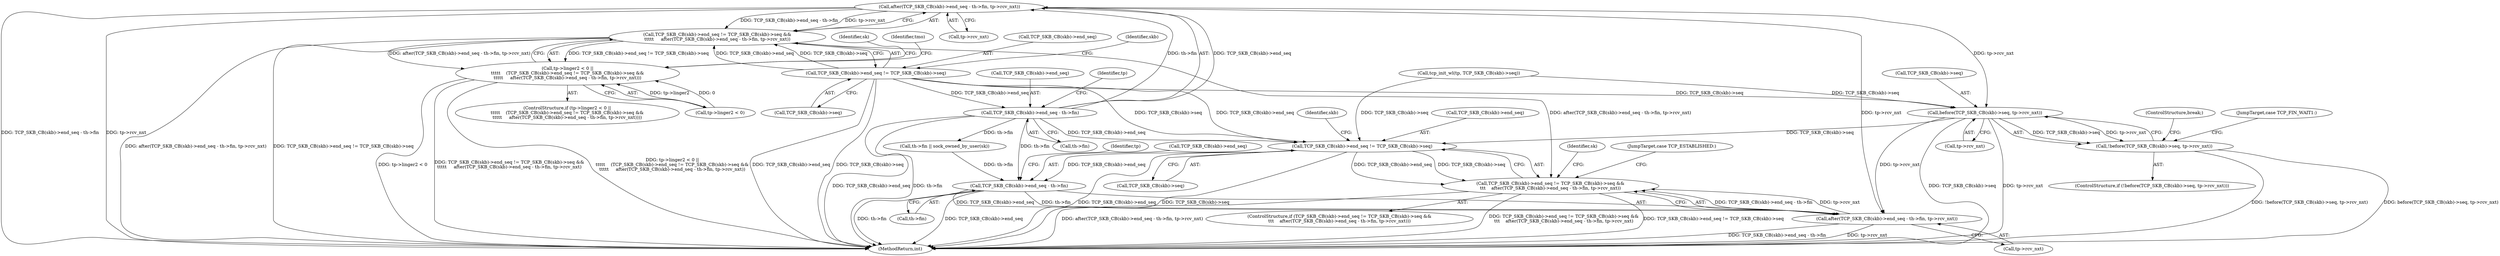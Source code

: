 digraph "0_linux_fdf5af0daf8019cec2396cdef8fb042d80fe71fa@pointer" {
"1000376" [label="(Call,after(TCP_SKB_CB(skb)->end_seq - th->fin, tp->rcv_nxt))"];
"1000377" [label="(Call,TCP_SKB_CB(skb)->end_seq - th->fin)"];
"1000367" [label="(Call,TCP_SKB_CB(skb)->end_seq != TCP_SKB_CB(skb)->seq)"];
"1000366" [label="(Call,TCP_SKB_CB(skb)->end_seq != TCP_SKB_CB(skb)->seq &&\n\t\t\t\t\t     after(TCP_SKB_CB(skb)->end_seq - th->fin, tp->rcv_nxt))"];
"1000360" [label="(Call,tp->linger2 < 0 ||\n\t\t\t\t\t    (TCP_SKB_CB(skb)->end_seq != TCP_SKB_CB(skb)->seq &&\n\t\t\t\t\t     after(TCP_SKB_CB(skb)->end_seq - th->fin, tp->rcv_nxt)))"];
"1000498" [label="(Call,TCP_SKB_CB(skb)->end_seq != TCP_SKB_CB(skb)->seq &&\n\t\t\t    after(TCP_SKB_CB(skb)->end_seq - th->fin, tp->rcv_nxt))"];
"1000479" [label="(Call,before(TCP_SKB_CB(skb)->seq, tp->rcv_nxt))"];
"1000478" [label="(Call,!before(TCP_SKB_CB(skb)->seq, tp->rcv_nxt))"];
"1000499" [label="(Call,TCP_SKB_CB(skb)->end_seq != TCP_SKB_CB(skb)->seq)"];
"1000509" [label="(Call,TCP_SKB_CB(skb)->end_seq - th->fin)"];
"1000508" [label="(Call,after(TCP_SKB_CB(skb)->end_seq - th->fin, tp->rcv_nxt))"];
"1000557" [label="(MethodReturn,int)"];
"1000367" [label="(Call,TCP_SKB_CB(skb)->end_seq != TCP_SKB_CB(skb)->seq)"];
"1000484" [label="(Call,tp->rcv_nxt)"];
"1000366" [label="(Call,TCP_SKB_CB(skb)->end_seq != TCP_SKB_CB(skb)->seq &&\n\t\t\t\t\t     after(TCP_SKB_CB(skb)->end_seq - th->fin, tp->rcv_nxt))"];
"1000518" [label="(Identifier,tp)"];
"1000376" [label="(Call,after(TCP_SKB_CB(skb)->end_seq - th->fin, tp->rcv_nxt))"];
"1000390" [label="(Identifier,sk)"];
"1000523" [label="(Identifier,sk)"];
"1000413" [label="(Call,th->fin || sock_owned_by_user(sk))"];
"1000498" [label="(Call,TCP_SKB_CB(skb)->end_seq != TCP_SKB_CB(skb)->seq &&\n\t\t\t    after(TCP_SKB_CB(skb)->end_seq - th->fin, tp->rcv_nxt))"];
"1000368" [label="(Call,TCP_SKB_CB(skb)->end_seq)"];
"1000497" [label="(ControlStructure,if (TCP_SKB_CB(skb)->end_seq != TCP_SKB_CB(skb)->seq &&\n\t\t\t    after(TCP_SKB_CB(skb)->end_seq - th->fin, tp->rcv_nxt)))"];
"1000382" [label="(Call,th->fin)"];
"1000500" [label="(Call,TCP_SKB_CB(skb)->end_seq)"];
"1000359" [label="(ControlStructure,if (tp->linger2 < 0 ||\n\t\t\t\t\t    (TCP_SKB_CB(skb)->end_seq != TCP_SKB_CB(skb)->seq &&\n\t\t\t\t\t     after(TCP_SKB_CB(skb)->end_seq - th->fin, tp->rcv_nxt))))"];
"1000480" [label="(Call,TCP_SKB_CB(skb)->seq)"];
"1000478" [label="(Call,!before(TCP_SKB_CB(skb)->seq, tp->rcv_nxt))"];
"1000360" [label="(Call,tp->linger2 < 0 ||\n\t\t\t\t\t    (TCP_SKB_CB(skb)->end_seq != TCP_SKB_CB(skb)->seq &&\n\t\t\t\t\t     after(TCP_SKB_CB(skb)->end_seq - th->fin, tp->rcv_nxt)))"];
"1000378" [label="(Call,TCP_SKB_CB(skb)->end_seq)"];
"1000510" [label="(Call,TCP_SKB_CB(skb)->end_seq)"];
"1000372" [label="(Call,TCP_SKB_CB(skb)->seq)"];
"1000398" [label="(Identifier,tmo)"];
"1000380" [label="(Identifier,skb)"];
"1000361" [label="(Call,tp->linger2 < 0)"];
"1000287" [label="(Call,tcp_init_wl(tp, TCP_SKB_CB(skb)->seq))"];
"1000529" [label="(JumpTarget,case TCP_ESTABLISHED:)"];
"1000509" [label="(Call,TCP_SKB_CB(skb)->end_seq - th->fin)"];
"1000385" [label="(Call,tp->rcv_nxt)"];
"1000386" [label="(Identifier,tp)"];
"1000512" [label="(Identifier,skb)"];
"1000504" [label="(Call,TCP_SKB_CB(skb)->seq)"];
"1000499" [label="(Call,TCP_SKB_CB(skb)->end_seq != TCP_SKB_CB(skb)->seq)"];
"1000479" [label="(Call,before(TCP_SKB_CB(skb)->seq, tp->rcv_nxt))"];
"1000477" [label="(ControlStructure,if (!before(TCP_SKB_CB(skb)->seq, tp->rcv_nxt)))"];
"1000517" [label="(Call,tp->rcv_nxt)"];
"1000488" [label="(JumpTarget,case TCP_FIN_WAIT1:)"];
"1000514" [label="(Call,th->fin)"];
"1000377" [label="(Call,TCP_SKB_CB(skb)->end_seq - th->fin)"];
"1000508" [label="(Call,after(TCP_SKB_CB(skb)->end_seq - th->fin, tp->rcv_nxt))"];
"1000487" [label="(ControlStructure,break;)"];
"1000376" -> "1000366"  [label="AST: "];
"1000376" -> "1000385"  [label="CFG: "];
"1000377" -> "1000376"  [label="AST: "];
"1000385" -> "1000376"  [label="AST: "];
"1000366" -> "1000376"  [label="CFG: "];
"1000376" -> "1000557"  [label="DDG: TCP_SKB_CB(skb)->end_seq - th->fin"];
"1000376" -> "1000557"  [label="DDG: tp->rcv_nxt"];
"1000376" -> "1000366"  [label="DDG: TCP_SKB_CB(skb)->end_seq - th->fin"];
"1000376" -> "1000366"  [label="DDG: tp->rcv_nxt"];
"1000377" -> "1000376"  [label="DDG: TCP_SKB_CB(skb)->end_seq"];
"1000377" -> "1000376"  [label="DDG: th->fin"];
"1000376" -> "1000479"  [label="DDG: tp->rcv_nxt"];
"1000376" -> "1000508"  [label="DDG: tp->rcv_nxt"];
"1000377" -> "1000382"  [label="CFG: "];
"1000378" -> "1000377"  [label="AST: "];
"1000382" -> "1000377"  [label="AST: "];
"1000386" -> "1000377"  [label="CFG: "];
"1000377" -> "1000557"  [label="DDG: TCP_SKB_CB(skb)->end_seq"];
"1000377" -> "1000557"  [label="DDG: th->fin"];
"1000367" -> "1000377"  [label="DDG: TCP_SKB_CB(skb)->end_seq"];
"1000377" -> "1000413"  [label="DDG: th->fin"];
"1000377" -> "1000499"  [label="DDG: TCP_SKB_CB(skb)->end_seq"];
"1000377" -> "1000509"  [label="DDG: th->fin"];
"1000367" -> "1000366"  [label="AST: "];
"1000367" -> "1000372"  [label="CFG: "];
"1000368" -> "1000367"  [label="AST: "];
"1000372" -> "1000367"  [label="AST: "];
"1000380" -> "1000367"  [label="CFG: "];
"1000366" -> "1000367"  [label="CFG: "];
"1000367" -> "1000557"  [label="DDG: TCP_SKB_CB(skb)->end_seq"];
"1000367" -> "1000557"  [label="DDG: TCP_SKB_CB(skb)->seq"];
"1000367" -> "1000366"  [label="DDG: TCP_SKB_CB(skb)->end_seq"];
"1000367" -> "1000366"  [label="DDG: TCP_SKB_CB(skb)->seq"];
"1000367" -> "1000479"  [label="DDG: TCP_SKB_CB(skb)->seq"];
"1000367" -> "1000499"  [label="DDG: TCP_SKB_CB(skb)->end_seq"];
"1000367" -> "1000499"  [label="DDG: TCP_SKB_CB(skb)->seq"];
"1000366" -> "1000360"  [label="AST: "];
"1000360" -> "1000366"  [label="CFG: "];
"1000366" -> "1000557"  [label="DDG: after(TCP_SKB_CB(skb)->end_seq - th->fin, tp->rcv_nxt)"];
"1000366" -> "1000557"  [label="DDG: TCP_SKB_CB(skb)->end_seq != TCP_SKB_CB(skb)->seq"];
"1000366" -> "1000360"  [label="DDG: TCP_SKB_CB(skb)->end_seq != TCP_SKB_CB(skb)->seq"];
"1000366" -> "1000360"  [label="DDG: after(TCP_SKB_CB(skb)->end_seq - th->fin, tp->rcv_nxt)"];
"1000366" -> "1000498"  [label="DDG: after(TCP_SKB_CB(skb)->end_seq - th->fin, tp->rcv_nxt)"];
"1000360" -> "1000359"  [label="AST: "];
"1000360" -> "1000361"  [label="CFG: "];
"1000361" -> "1000360"  [label="AST: "];
"1000390" -> "1000360"  [label="CFG: "];
"1000398" -> "1000360"  [label="CFG: "];
"1000360" -> "1000557"  [label="DDG: tp->linger2 < 0"];
"1000360" -> "1000557"  [label="DDG: TCP_SKB_CB(skb)->end_seq != TCP_SKB_CB(skb)->seq &&\n\t\t\t\t\t     after(TCP_SKB_CB(skb)->end_seq - th->fin, tp->rcv_nxt)"];
"1000360" -> "1000557"  [label="DDG: tp->linger2 < 0 ||\n\t\t\t\t\t    (TCP_SKB_CB(skb)->end_seq != TCP_SKB_CB(skb)->seq &&\n\t\t\t\t\t     after(TCP_SKB_CB(skb)->end_seq - th->fin, tp->rcv_nxt))"];
"1000361" -> "1000360"  [label="DDG: tp->linger2"];
"1000361" -> "1000360"  [label="DDG: 0"];
"1000498" -> "1000497"  [label="AST: "];
"1000498" -> "1000499"  [label="CFG: "];
"1000498" -> "1000508"  [label="CFG: "];
"1000499" -> "1000498"  [label="AST: "];
"1000508" -> "1000498"  [label="AST: "];
"1000523" -> "1000498"  [label="CFG: "];
"1000529" -> "1000498"  [label="CFG: "];
"1000498" -> "1000557"  [label="DDG: TCP_SKB_CB(skb)->end_seq != TCP_SKB_CB(skb)->seq &&\n\t\t\t    after(TCP_SKB_CB(skb)->end_seq - th->fin, tp->rcv_nxt)"];
"1000498" -> "1000557"  [label="DDG: TCP_SKB_CB(skb)->end_seq != TCP_SKB_CB(skb)->seq"];
"1000498" -> "1000557"  [label="DDG: after(TCP_SKB_CB(skb)->end_seq - th->fin, tp->rcv_nxt)"];
"1000499" -> "1000498"  [label="DDG: TCP_SKB_CB(skb)->end_seq"];
"1000499" -> "1000498"  [label="DDG: TCP_SKB_CB(skb)->seq"];
"1000508" -> "1000498"  [label="DDG: TCP_SKB_CB(skb)->end_seq - th->fin"];
"1000508" -> "1000498"  [label="DDG: tp->rcv_nxt"];
"1000479" -> "1000478"  [label="AST: "];
"1000479" -> "1000484"  [label="CFG: "];
"1000480" -> "1000479"  [label="AST: "];
"1000484" -> "1000479"  [label="AST: "];
"1000478" -> "1000479"  [label="CFG: "];
"1000479" -> "1000557"  [label="DDG: TCP_SKB_CB(skb)->seq"];
"1000479" -> "1000557"  [label="DDG: tp->rcv_nxt"];
"1000479" -> "1000478"  [label="DDG: TCP_SKB_CB(skb)->seq"];
"1000479" -> "1000478"  [label="DDG: tp->rcv_nxt"];
"1000287" -> "1000479"  [label="DDG: TCP_SKB_CB(skb)->seq"];
"1000479" -> "1000499"  [label="DDG: TCP_SKB_CB(skb)->seq"];
"1000479" -> "1000508"  [label="DDG: tp->rcv_nxt"];
"1000478" -> "1000477"  [label="AST: "];
"1000487" -> "1000478"  [label="CFG: "];
"1000488" -> "1000478"  [label="CFG: "];
"1000478" -> "1000557"  [label="DDG: before(TCP_SKB_CB(skb)->seq, tp->rcv_nxt)"];
"1000478" -> "1000557"  [label="DDG: !before(TCP_SKB_CB(skb)->seq, tp->rcv_nxt)"];
"1000499" -> "1000504"  [label="CFG: "];
"1000500" -> "1000499"  [label="AST: "];
"1000504" -> "1000499"  [label="AST: "];
"1000512" -> "1000499"  [label="CFG: "];
"1000499" -> "1000557"  [label="DDG: TCP_SKB_CB(skb)->end_seq"];
"1000499" -> "1000557"  [label="DDG: TCP_SKB_CB(skb)->seq"];
"1000287" -> "1000499"  [label="DDG: TCP_SKB_CB(skb)->seq"];
"1000499" -> "1000509"  [label="DDG: TCP_SKB_CB(skb)->end_seq"];
"1000509" -> "1000508"  [label="AST: "];
"1000509" -> "1000514"  [label="CFG: "];
"1000510" -> "1000509"  [label="AST: "];
"1000514" -> "1000509"  [label="AST: "];
"1000518" -> "1000509"  [label="CFG: "];
"1000509" -> "1000557"  [label="DDG: th->fin"];
"1000509" -> "1000557"  [label="DDG: TCP_SKB_CB(skb)->end_seq"];
"1000509" -> "1000508"  [label="DDG: TCP_SKB_CB(skb)->end_seq"];
"1000509" -> "1000508"  [label="DDG: th->fin"];
"1000413" -> "1000509"  [label="DDG: th->fin"];
"1000508" -> "1000517"  [label="CFG: "];
"1000517" -> "1000508"  [label="AST: "];
"1000508" -> "1000557"  [label="DDG: TCP_SKB_CB(skb)->end_seq - th->fin"];
"1000508" -> "1000557"  [label="DDG: tp->rcv_nxt"];
}

